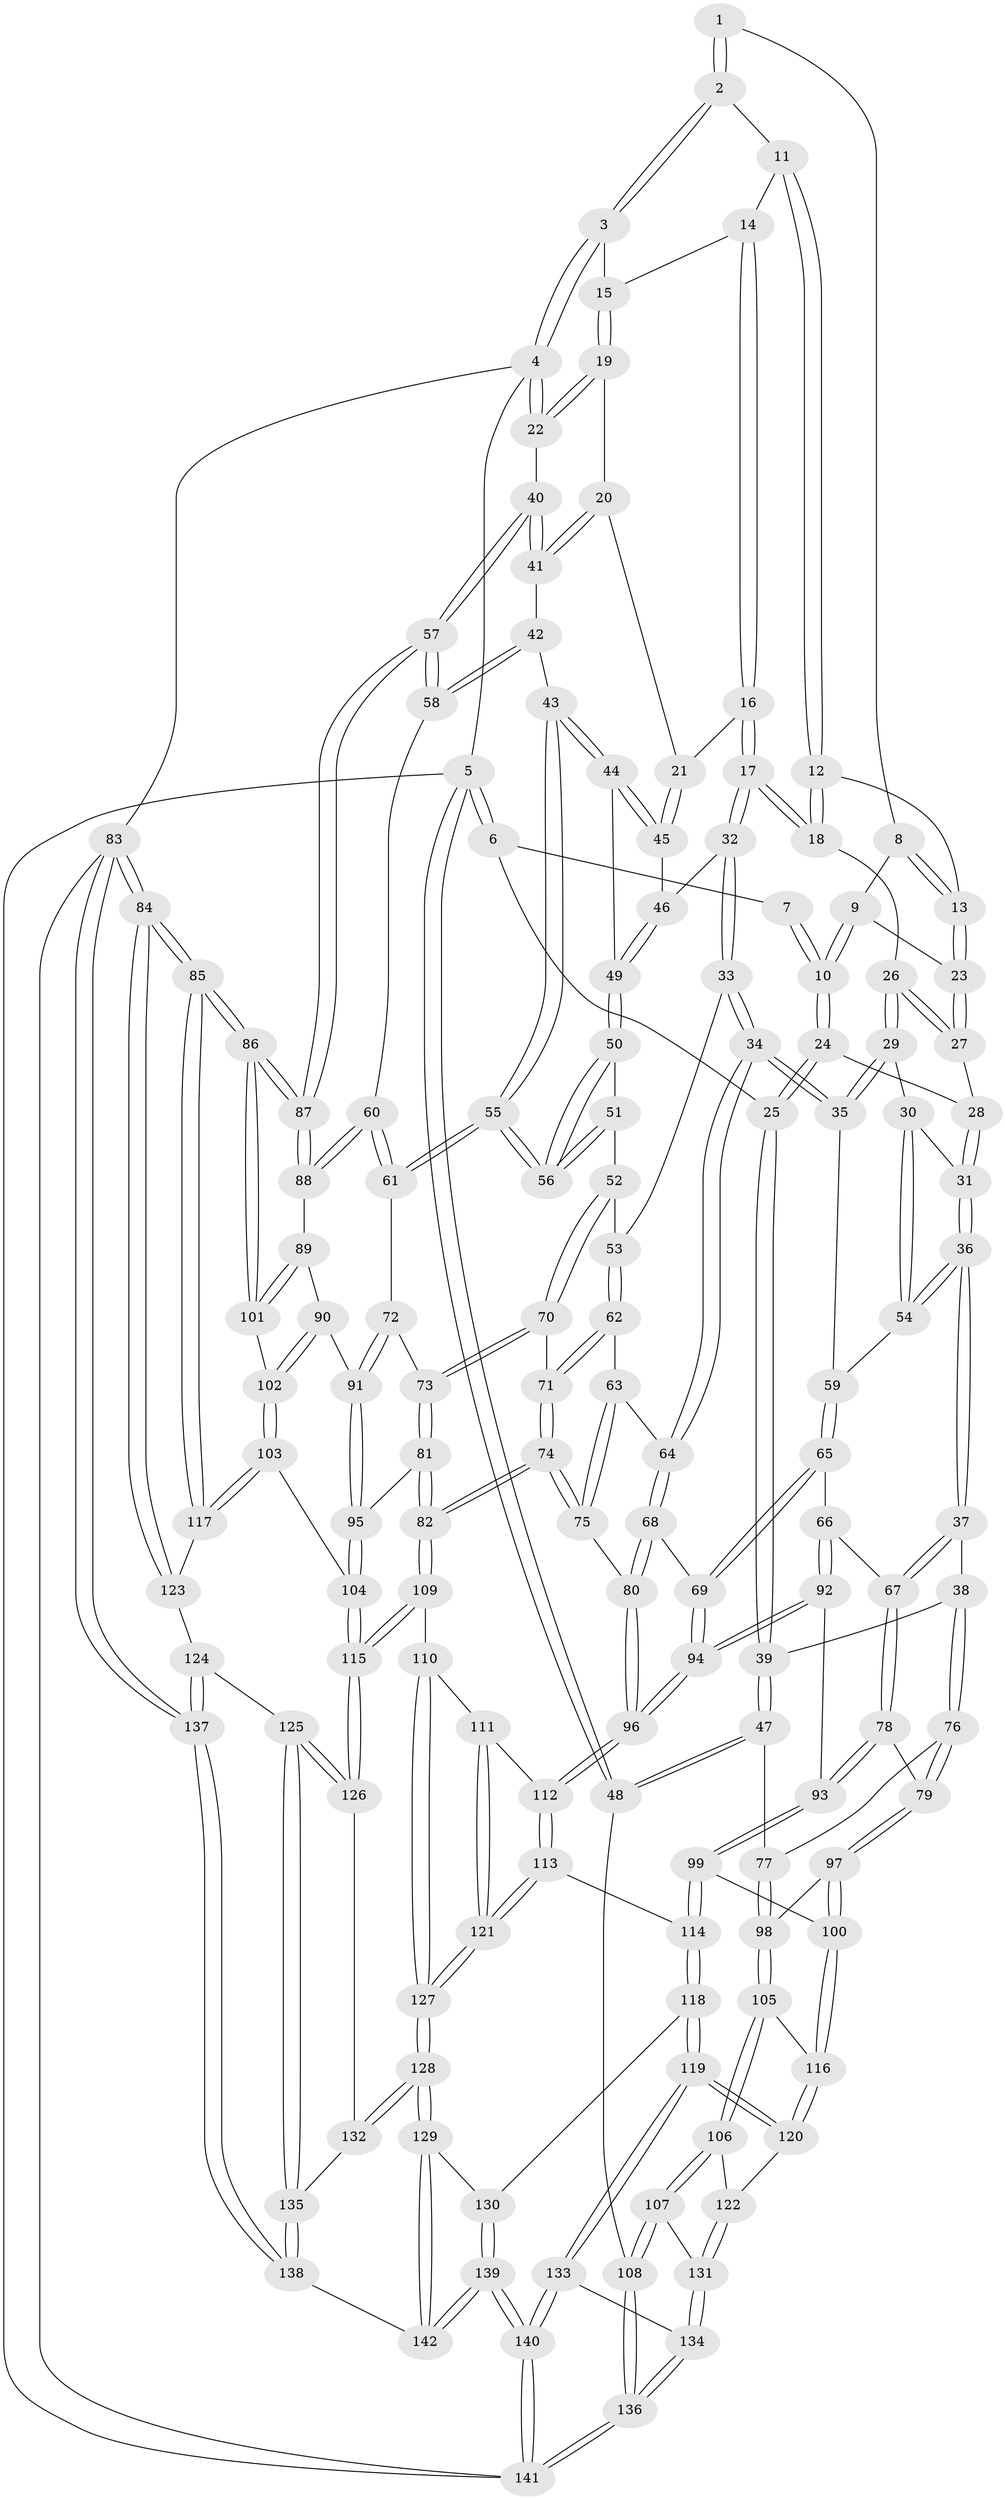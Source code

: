 // coarse degree distribution, {3: 0.07058823529411765, 4: 0.36470588235294116, 5: 0.47058823529411764, 6: 0.047058823529411764, 1: 0.011764705882352941, 7: 0.023529411764705882, 9: 0.011764705882352941}
// Generated by graph-tools (version 1.1) at 2025/04/03/04/25 22:04:41]
// undirected, 142 vertices, 352 edges
graph export_dot {
graph [start="1"]
  node [color=gray90,style=filled];
  1 [pos="+0.3556443960167623+0"];
  2 [pos="+0.5713621693916138+0"];
  3 [pos="+1+0"];
  4 [pos="+1+0"];
  5 [pos="+0+0"];
  6 [pos="+0+0"];
  7 [pos="+0+0"];
  8 [pos="+0.3393647171179501+0"];
  9 [pos="+0.2827681467037968+0.05678130603511707"];
  10 [pos="+0.19832421861326988+0.14852038449808297"];
  11 [pos="+0.5818409801385395+0"];
  12 [pos="+0.5719337133589271+0"];
  13 [pos="+0.43387185206265144+0.13633395864056366"];
  14 [pos="+0.7438381665181631+0.06652415026205681"];
  15 [pos="+0.8154113717863536+0.057174835410693584"];
  16 [pos="+0.7155255111154953+0.20929458391196323"];
  17 [pos="+0.6738486541115439+0.22312848353350612"];
  18 [pos="+0.6193981032932332+0.1694858937934228"];
  19 [pos="+0.8378604375439755+0.12305212161122321"];
  20 [pos="+0.7963928486405542+0.21048092488887155"];
  21 [pos="+0.7718021117114028+0.21440382795062607"];
  22 [pos="+1+0.0809855971251465"];
  23 [pos="+0.43361848216837123+0.13676155531962964"];
  24 [pos="+0.19587296291702763+0.1528157797024233"];
  25 [pos="+0.15365646274638237+0.18467597585373385"];
  26 [pos="+0.45771254974574493+0.20284808482174382"];
  27 [pos="+0.4379638981881428+0.1851907566554178"];
  28 [pos="+0.3571633608776516+0.2171150363172404"];
  29 [pos="+0.4829768963990764+0.3160335960767001"];
  30 [pos="+0.38491872959924817+0.32500758313927725"];
  31 [pos="+0.34007802264823245+0.31780212445161515"];
  32 [pos="+0.6599581118920261+0.2634592397495694"];
  33 [pos="+0.6053366322563642+0.3433022201092773"];
  34 [pos="+0.5246090989141748+0.3547271645334041"];
  35 [pos="+0.5150001274352061+0.3502495551069876"];
  36 [pos="+0.2700993667523709+0.3639132895775602"];
  37 [pos="+0.23621576034041586+0.37598514377644615"];
  38 [pos="+0.16048792627591466+0.3418292476431453"];
  39 [pos="+0.08598465544929677+0.2835765449789871"];
  40 [pos="+1+0.1056605789294505"];
  41 [pos="+0.9377990615316572+0.27348447630811074"];
  42 [pos="+0.9361185865529041+0.2768505660234744"];
  43 [pos="+0.8312786916648486+0.36539186734107426"];
  44 [pos="+0.8099468437606716+0.35344892214395357"];
  45 [pos="+0.7882362293981784+0.30615719838731087"];
  46 [pos="+0.7449987403907649+0.3415975978636244"];
  47 [pos="+0+0.330877750336434"];
  48 [pos="+0+0.3297216926692524"];
  49 [pos="+0.7540788376370785+0.35443127229277993"];
  50 [pos="+0.7458448500705824+0.37817508475731404"];
  51 [pos="+0.6830740976901132+0.4037102422906739"];
  52 [pos="+0.6716826233492962+0.4055003323727456"];
  53 [pos="+0.6164664414752273+0.3605351488729873"];
  54 [pos="+0.39692539842393865+0.4104327902184145"];
  55 [pos="+0.8219017923855388+0.4621680992154411"];
  56 [pos="+0.7835867377534586+0.4305910795055849"];
  57 [pos="+1+0.42117363488506454"];
  58 [pos="+0.9340025308981983+0.4284881744714345"];
  59 [pos="+0.4087095541878225+0.4201163109569449"];
  60 [pos="+0.8921384493336693+0.48888483804845684"];
  61 [pos="+0.8247221308042599+0.4732200450501866"];
  62 [pos="+0.6070961549968305+0.4687491305164064"];
  63 [pos="+0.6069403240512621+0.46894283696906486"];
  64 [pos="+0.5121894517487283+0.45673532879586265"];
  65 [pos="+0.39372509347799584+0.49591244942497076"];
  66 [pos="+0.32368788074834+0.4989826531090485"];
  67 [pos="+0.27589722221481955+0.4625319060451028"];
  68 [pos="+0.49984609226007576+0.5097505633035018"];
  69 [pos="+0.41932427123961347+0.5127615477057647"];
  70 [pos="+0.6943596840412656+0.46856581043287554"];
  71 [pos="+0.6618308551428466+0.4944839246262866"];
  72 [pos="+0.8074415195606325+0.4865291868107042"];
  73 [pos="+0.7696226867052279+0.5060840545958811"];
  74 [pos="+0.6112752530805379+0.6227057976864607"];
  75 [pos="+0.5557158652731812+0.5687183964630513"];
  76 [pos="+0.15149266051953164+0.5327073294523094"];
  77 [pos="+0.02466256115497273+0.5147476382599684"];
  78 [pos="+0.21294366362473693+0.5480977884838986"];
  79 [pos="+0.16619448598036193+0.5570521924933576"];
  80 [pos="+0.5530143271396656+0.5673207901668255"];
  81 [pos="+0.7367533589655795+0.5764300858346447"];
  82 [pos="+0.6250163418623882+0.6462295382969241"];
  83 [pos="+1+1"];
  84 [pos="+1+1"];
  85 [pos="+1+0.6812876005739524"];
  86 [pos="+1+0.6609577139252945"];
  87 [pos="+1+0.5544199979637979"];
  88 [pos="+0.9101342409666352+0.5120173798875185"];
  89 [pos="+0.9077744137465138+0.5556659257200648"];
  90 [pos="+0.9032271982801064+0.5689285402206143"];
  91 [pos="+0.8309549602793919+0.5979031965817299"];
  92 [pos="+0.31261946253169215+0.5791001983487599"];
  93 [pos="+0.26988543199440124+0.6169483979444906"];
  94 [pos="+0.4044822579188014+0.6329986872657174"];
  95 [pos="+0.8115992848150752+0.6300231777248911"];
  96 [pos="+0.4083611766972185+0.642372298364295"];
  97 [pos="+0.15552330866237915+0.5826107721332502"];
  98 [pos="+0.08666470887295342+0.6389354121665474"];
  99 [pos="+0.25611701699594097+0.665934143374449"];
  100 [pos="+0.2410245024899271+0.6644505882479897"];
  101 [pos="+1+0.6450302663827335"];
  102 [pos="+0.9017835035592119+0.6633807067887435"];
  103 [pos="+0.87525114846272+0.6931744854315397"];
  104 [pos="+0.8238625306564709+0.6608953792350726"];
  105 [pos="+0.08096403172189455+0.6678829263511642"];
  106 [pos="+0.023218521724509604+0.7008795942664787"];
  107 [pos="+0+0.7519515901215705"];
  108 [pos="+0+0.7486854268401651"];
  109 [pos="+0.6242254839420963+0.6867301137359245"];
  110 [pos="+0.5596380851565976+0.699110978895726"];
  111 [pos="+0.5212360564877137+0.6916299845576946"];
  112 [pos="+0.4079140603770698+0.6515998969706197"];
  113 [pos="+0.37162081678709247+0.7119177045588859"];
  114 [pos="+0.28892403962894325+0.7134649874139822"];
  115 [pos="+0.647636872935149+0.7294809265144154"];
  116 [pos="+0.1290043152242822+0.6959918769828374"];
  117 [pos="+0.8809876670219248+0.7774624509200277"];
  118 [pos="+0.21686958239864032+0.8539157642237029"];
  119 [pos="+0.21046520655263096+0.8551929279338888"];
  120 [pos="+0.17482411263984354+0.8092520193062078"];
  121 [pos="+0.3975592017341719+0.7518459567116327"];
  122 [pos="+0.10193261360053543+0.7895085383512508"];
  123 [pos="+0.8652787289550509+0.811182401166757"];
  124 [pos="+0.7988335113895396+0.8364410938376703"];
  125 [pos="+0.7758150163654247+0.8295623941671084"];
  126 [pos="+0.6564879576730703+0.7654084063140276"];
  127 [pos="+0.42519620959785204+0.8083197599004954"];
  128 [pos="+0.43306062913540255+0.9277533443422263"];
  129 [pos="+0.4315213077521531+0.9305927336828071"];
  130 [pos="+0.22686724474574552+0.8584127601302112"];
  131 [pos="+0.006080392831492795+0.8235705847025335"];
  132 [pos="+0.609931963118507+0.8303618735905935"];
  133 [pos="+0.1585391530137982+0.9045962593019589"];
  134 [pos="+0.08176160614591306+0.8915608475870666"];
  135 [pos="+0.6629720735283251+0.9751479210618987"];
  136 [pos="+0+1"];
  137 [pos="+0.8004857973421868+1"];
  138 [pos="+0.669167603895044+1"];
  139 [pos="+0.3350998143639609+1"];
  140 [pos="+0.1297982715032563+1"];
  141 [pos="+0+1"];
  142 [pos="+0.462555869595998+1"];
  1 -- 2;
  1 -- 2;
  1 -- 8;
  2 -- 3;
  2 -- 3;
  2 -- 11;
  3 -- 4;
  3 -- 4;
  3 -- 15;
  4 -- 5;
  4 -- 22;
  4 -- 22;
  4 -- 83;
  5 -- 6;
  5 -- 6;
  5 -- 48;
  5 -- 48;
  5 -- 141;
  6 -- 7;
  6 -- 25;
  7 -- 10;
  7 -- 10;
  8 -- 9;
  8 -- 13;
  8 -- 13;
  9 -- 10;
  9 -- 10;
  9 -- 23;
  10 -- 24;
  10 -- 24;
  11 -- 12;
  11 -- 12;
  11 -- 14;
  12 -- 13;
  12 -- 18;
  12 -- 18;
  13 -- 23;
  13 -- 23;
  14 -- 15;
  14 -- 16;
  14 -- 16;
  15 -- 19;
  15 -- 19;
  16 -- 17;
  16 -- 17;
  16 -- 21;
  17 -- 18;
  17 -- 18;
  17 -- 32;
  17 -- 32;
  18 -- 26;
  19 -- 20;
  19 -- 22;
  19 -- 22;
  20 -- 21;
  20 -- 41;
  20 -- 41;
  21 -- 45;
  21 -- 45;
  22 -- 40;
  23 -- 27;
  23 -- 27;
  24 -- 25;
  24 -- 25;
  24 -- 28;
  25 -- 39;
  25 -- 39;
  26 -- 27;
  26 -- 27;
  26 -- 29;
  26 -- 29;
  27 -- 28;
  28 -- 31;
  28 -- 31;
  29 -- 30;
  29 -- 35;
  29 -- 35;
  30 -- 31;
  30 -- 54;
  30 -- 54;
  31 -- 36;
  31 -- 36;
  32 -- 33;
  32 -- 33;
  32 -- 46;
  33 -- 34;
  33 -- 34;
  33 -- 53;
  34 -- 35;
  34 -- 35;
  34 -- 64;
  34 -- 64;
  35 -- 59;
  36 -- 37;
  36 -- 37;
  36 -- 54;
  36 -- 54;
  37 -- 38;
  37 -- 67;
  37 -- 67;
  38 -- 39;
  38 -- 76;
  38 -- 76;
  39 -- 47;
  39 -- 47;
  40 -- 41;
  40 -- 41;
  40 -- 57;
  40 -- 57;
  41 -- 42;
  42 -- 43;
  42 -- 58;
  42 -- 58;
  43 -- 44;
  43 -- 44;
  43 -- 55;
  43 -- 55;
  44 -- 45;
  44 -- 45;
  44 -- 49;
  45 -- 46;
  46 -- 49;
  46 -- 49;
  47 -- 48;
  47 -- 48;
  47 -- 77;
  48 -- 108;
  49 -- 50;
  49 -- 50;
  50 -- 51;
  50 -- 56;
  50 -- 56;
  51 -- 52;
  51 -- 56;
  51 -- 56;
  52 -- 53;
  52 -- 70;
  52 -- 70;
  53 -- 62;
  53 -- 62;
  54 -- 59;
  55 -- 56;
  55 -- 56;
  55 -- 61;
  55 -- 61;
  57 -- 58;
  57 -- 58;
  57 -- 87;
  57 -- 87;
  58 -- 60;
  59 -- 65;
  59 -- 65;
  60 -- 61;
  60 -- 61;
  60 -- 88;
  60 -- 88;
  61 -- 72;
  62 -- 63;
  62 -- 71;
  62 -- 71;
  63 -- 64;
  63 -- 75;
  63 -- 75;
  64 -- 68;
  64 -- 68;
  65 -- 66;
  65 -- 69;
  65 -- 69;
  66 -- 67;
  66 -- 92;
  66 -- 92;
  67 -- 78;
  67 -- 78;
  68 -- 69;
  68 -- 80;
  68 -- 80;
  69 -- 94;
  69 -- 94;
  70 -- 71;
  70 -- 73;
  70 -- 73;
  71 -- 74;
  71 -- 74;
  72 -- 73;
  72 -- 91;
  72 -- 91;
  73 -- 81;
  73 -- 81;
  74 -- 75;
  74 -- 75;
  74 -- 82;
  74 -- 82;
  75 -- 80;
  76 -- 77;
  76 -- 79;
  76 -- 79;
  77 -- 98;
  77 -- 98;
  78 -- 79;
  78 -- 93;
  78 -- 93;
  79 -- 97;
  79 -- 97;
  80 -- 96;
  80 -- 96;
  81 -- 82;
  81 -- 82;
  81 -- 95;
  82 -- 109;
  82 -- 109;
  83 -- 84;
  83 -- 84;
  83 -- 137;
  83 -- 137;
  83 -- 141;
  84 -- 85;
  84 -- 85;
  84 -- 123;
  84 -- 123;
  85 -- 86;
  85 -- 86;
  85 -- 117;
  85 -- 117;
  86 -- 87;
  86 -- 87;
  86 -- 101;
  86 -- 101;
  87 -- 88;
  87 -- 88;
  88 -- 89;
  89 -- 90;
  89 -- 101;
  89 -- 101;
  90 -- 91;
  90 -- 102;
  90 -- 102;
  91 -- 95;
  91 -- 95;
  92 -- 93;
  92 -- 94;
  92 -- 94;
  93 -- 99;
  93 -- 99;
  94 -- 96;
  94 -- 96;
  95 -- 104;
  95 -- 104;
  96 -- 112;
  96 -- 112;
  97 -- 98;
  97 -- 100;
  97 -- 100;
  98 -- 105;
  98 -- 105;
  99 -- 100;
  99 -- 114;
  99 -- 114;
  100 -- 116;
  100 -- 116;
  101 -- 102;
  102 -- 103;
  102 -- 103;
  103 -- 104;
  103 -- 117;
  103 -- 117;
  104 -- 115;
  104 -- 115;
  105 -- 106;
  105 -- 106;
  105 -- 116;
  106 -- 107;
  106 -- 107;
  106 -- 122;
  107 -- 108;
  107 -- 108;
  107 -- 131;
  108 -- 136;
  108 -- 136;
  109 -- 110;
  109 -- 115;
  109 -- 115;
  110 -- 111;
  110 -- 127;
  110 -- 127;
  111 -- 112;
  111 -- 121;
  111 -- 121;
  112 -- 113;
  112 -- 113;
  113 -- 114;
  113 -- 121;
  113 -- 121;
  114 -- 118;
  114 -- 118;
  115 -- 126;
  115 -- 126;
  116 -- 120;
  116 -- 120;
  117 -- 123;
  118 -- 119;
  118 -- 119;
  118 -- 130;
  119 -- 120;
  119 -- 120;
  119 -- 133;
  119 -- 133;
  120 -- 122;
  121 -- 127;
  121 -- 127;
  122 -- 131;
  122 -- 131;
  123 -- 124;
  124 -- 125;
  124 -- 137;
  124 -- 137;
  125 -- 126;
  125 -- 126;
  125 -- 135;
  125 -- 135;
  126 -- 132;
  127 -- 128;
  127 -- 128;
  128 -- 129;
  128 -- 129;
  128 -- 132;
  128 -- 132;
  129 -- 130;
  129 -- 142;
  129 -- 142;
  130 -- 139;
  130 -- 139;
  131 -- 134;
  131 -- 134;
  132 -- 135;
  133 -- 134;
  133 -- 140;
  133 -- 140;
  134 -- 136;
  134 -- 136;
  135 -- 138;
  135 -- 138;
  136 -- 141;
  136 -- 141;
  137 -- 138;
  137 -- 138;
  138 -- 142;
  139 -- 140;
  139 -- 140;
  139 -- 142;
  139 -- 142;
  140 -- 141;
  140 -- 141;
}
